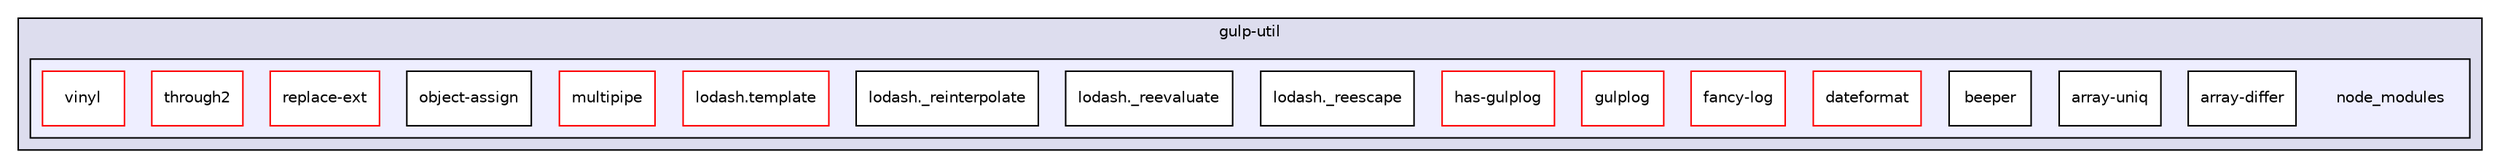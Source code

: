 digraph "gulp-src/node_modules/gulp/node_modules/gulp-util/node_modules" {
  compound=true
  node [ fontsize="10", fontname="Helvetica"];
  edge [ labelfontsize="10", labelfontname="Helvetica"];
  subgraph clusterdir_58d3ee944c0beec0261f8d035f88251d {
    graph [ bgcolor="#ddddee", pencolor="black", label="gulp-util" fontname="Helvetica", fontsize="10", URL="dir_58d3ee944c0beec0261f8d035f88251d.html"]
  subgraph clusterdir_3665a320f1b852b34553bfddb887f40d {
    graph [ bgcolor="#eeeeff", pencolor="black", label="" URL="dir_3665a320f1b852b34553bfddb887f40d.html"];
    dir_3665a320f1b852b34553bfddb887f40d [shape=plaintext label="node_modules"];
    dir_6a4819d81e79a792bee5fe8c563c9669 [shape=box label="array-differ" color="black" fillcolor="white" style="filled" URL="dir_6a4819d81e79a792bee5fe8c563c9669.html"];
    dir_7931b3d44a63fd6172c72a5c2bcae392 [shape=box label="array-uniq" color="black" fillcolor="white" style="filled" URL="dir_7931b3d44a63fd6172c72a5c2bcae392.html"];
    dir_08f0495c144cc022c1252d3bc0817315 [shape=box label="beeper" color="black" fillcolor="white" style="filled" URL="dir_08f0495c144cc022c1252d3bc0817315.html"];
    dir_d460e09ba5b60602f741d19602308bba [shape=box label="dateformat" color="red" fillcolor="white" style="filled" URL="dir_d460e09ba5b60602f741d19602308bba.html"];
    dir_d450db9b0670347eb317339a82aaa8b7 [shape=box label="fancy-log" color="red" fillcolor="white" style="filled" URL="dir_d450db9b0670347eb317339a82aaa8b7.html"];
    dir_9fc490452989d4db8b25ef4719fa8ee7 [shape=box label="gulplog" color="red" fillcolor="white" style="filled" URL="dir_9fc490452989d4db8b25ef4719fa8ee7.html"];
    dir_83b1e96d4e5d94f6135337dd06318006 [shape=box label="has-gulplog" color="red" fillcolor="white" style="filled" URL="dir_83b1e96d4e5d94f6135337dd06318006.html"];
    dir_b409221c85e03d38337e328b2b3ff53f [shape=box label="lodash._reescape" color="black" fillcolor="white" style="filled" URL="dir_b409221c85e03d38337e328b2b3ff53f.html"];
    dir_1bf59d7e241f217d74bc76a49cd090b2 [shape=box label="lodash._reevaluate" color="black" fillcolor="white" style="filled" URL="dir_1bf59d7e241f217d74bc76a49cd090b2.html"];
    dir_b95a268ebef7d76d816bc430ba2b35b0 [shape=box label="lodash._reinterpolate" color="black" fillcolor="white" style="filled" URL="dir_b95a268ebef7d76d816bc430ba2b35b0.html"];
    dir_00e5a9b699c1119de0a72a1e8e998c09 [shape=box label="lodash.template" color="red" fillcolor="white" style="filled" URL="dir_00e5a9b699c1119de0a72a1e8e998c09.html"];
    dir_1b2ff19017605d35be9e2581203e7ed8 [shape=box label="multipipe" color="red" fillcolor="white" style="filled" URL="dir_1b2ff19017605d35be9e2581203e7ed8.html"];
    dir_20a4abd40750e386eb115bc9505a54ef [shape=box label="object-assign" color="black" fillcolor="white" style="filled" URL="dir_20a4abd40750e386eb115bc9505a54ef.html"];
    dir_ba4753b911df6cf8013f7f79019d51cb [shape=box label="replace-ext" color="red" fillcolor="white" style="filled" URL="dir_ba4753b911df6cf8013f7f79019d51cb.html"];
    dir_c5193e8e54c78bff2ab5dc5d03280626 [shape=box label="through2" color="red" fillcolor="white" style="filled" URL="dir_c5193e8e54c78bff2ab5dc5d03280626.html"];
    dir_0e32928ecabc53f664fa36668f277205 [shape=box label="vinyl" color="red" fillcolor="white" style="filled" URL="dir_0e32928ecabc53f664fa36668f277205.html"];
  }
  }
}
